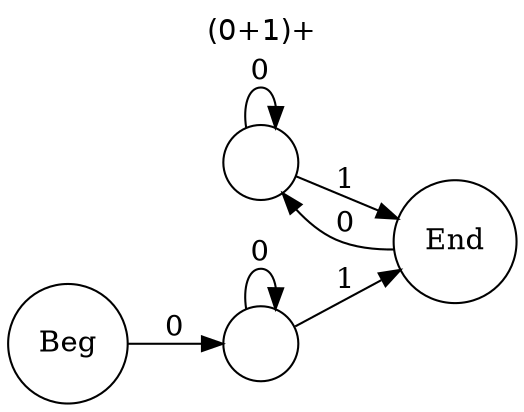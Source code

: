 digraph tokex {
	labelloc="t";
	label="(0+1)+";
	graph [dpi=200];
	rankdir=LR;
	fontname="Helvetica";
	edge [arrowhead=normal,arrowtail=dot];
	node [shape=circle];
	# Auto-generated by Tokex.

	q0 [label=""];
	q1 [label="End"];
	q2 [label=""];
	q3 [label="Beg"];
	q3 -> q2 [label="0"];
	q2 -> q2 [label="0"];
	q2 -> q1 [label="1"];
	q1 -> q0 [label="0"];
	q0 -> q0 [label="0"];
	q0 -> q1 [label="1"];
}
